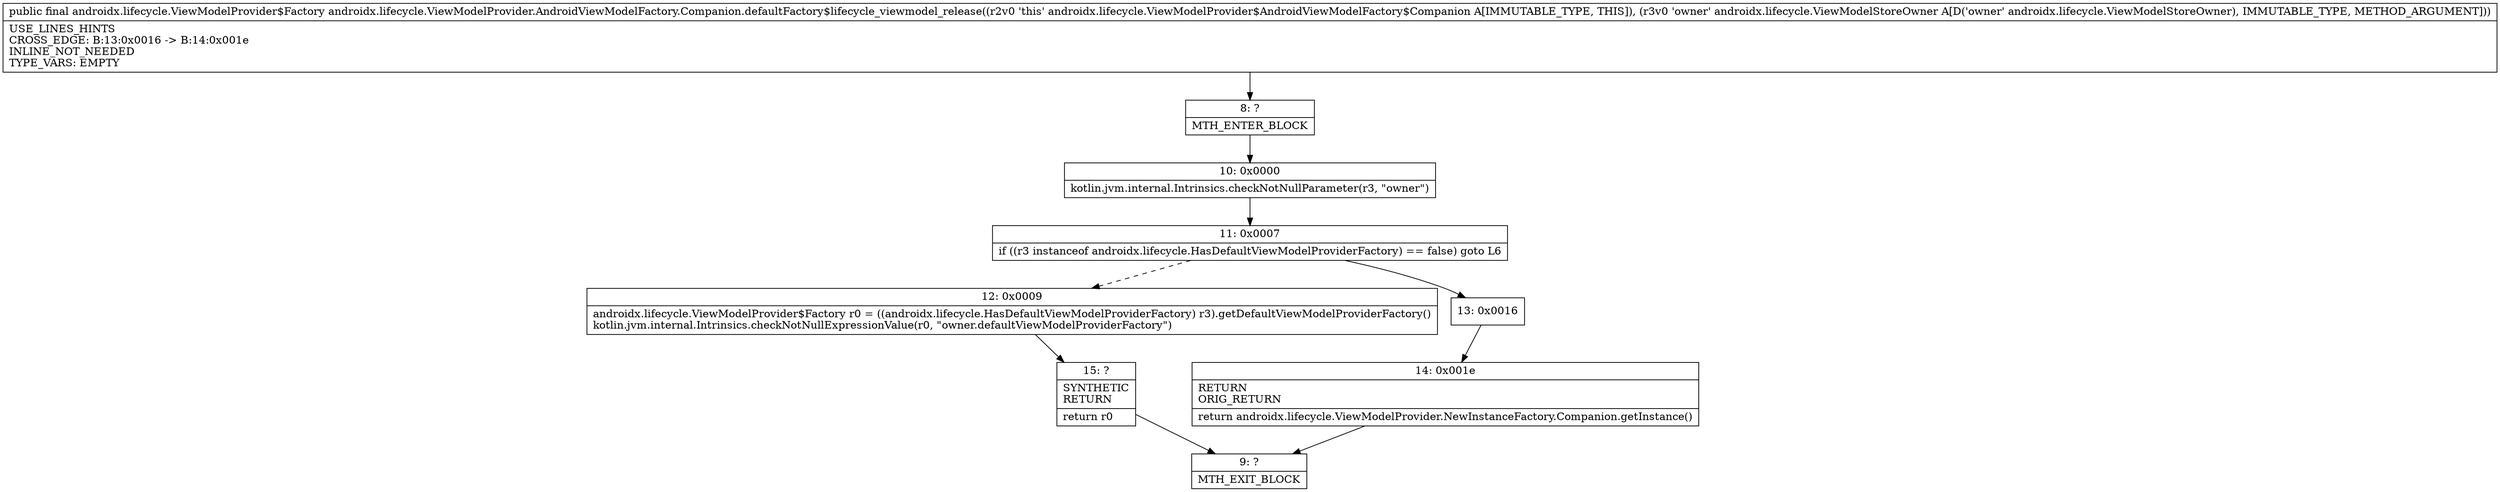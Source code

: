 digraph "CFG forandroidx.lifecycle.ViewModelProvider.AndroidViewModelFactory.Companion.defaultFactory$lifecycle_viewmodel_release(Landroidx\/lifecycle\/ViewModelStoreOwner;)Landroidx\/lifecycle\/ViewModelProvider$Factory;" {
Node_8 [shape=record,label="{8\:\ ?|MTH_ENTER_BLOCK\l}"];
Node_10 [shape=record,label="{10\:\ 0x0000|kotlin.jvm.internal.Intrinsics.checkNotNullParameter(r3, \"owner\")\l}"];
Node_11 [shape=record,label="{11\:\ 0x0007|if ((r3 instanceof androidx.lifecycle.HasDefaultViewModelProviderFactory) == false) goto L6\l}"];
Node_12 [shape=record,label="{12\:\ 0x0009|androidx.lifecycle.ViewModelProvider$Factory r0 = ((androidx.lifecycle.HasDefaultViewModelProviderFactory) r3).getDefaultViewModelProviderFactory()\lkotlin.jvm.internal.Intrinsics.checkNotNullExpressionValue(r0, \"owner.defaultViewModelProviderFactory\")\l}"];
Node_15 [shape=record,label="{15\:\ ?|SYNTHETIC\lRETURN\l|return r0\l}"];
Node_9 [shape=record,label="{9\:\ ?|MTH_EXIT_BLOCK\l}"];
Node_13 [shape=record,label="{13\:\ 0x0016}"];
Node_14 [shape=record,label="{14\:\ 0x001e|RETURN\lORIG_RETURN\l|return androidx.lifecycle.ViewModelProvider.NewInstanceFactory.Companion.getInstance()\l}"];
MethodNode[shape=record,label="{public final androidx.lifecycle.ViewModelProvider$Factory androidx.lifecycle.ViewModelProvider.AndroidViewModelFactory.Companion.defaultFactory$lifecycle_viewmodel_release((r2v0 'this' androidx.lifecycle.ViewModelProvider$AndroidViewModelFactory$Companion A[IMMUTABLE_TYPE, THIS]), (r3v0 'owner' androidx.lifecycle.ViewModelStoreOwner A[D('owner' androidx.lifecycle.ViewModelStoreOwner), IMMUTABLE_TYPE, METHOD_ARGUMENT]))  | USE_LINES_HINTS\lCROSS_EDGE: B:13:0x0016 \-\> B:14:0x001e\lINLINE_NOT_NEEDED\lTYPE_VARS: EMPTY\l}"];
MethodNode -> Node_8;Node_8 -> Node_10;
Node_10 -> Node_11;
Node_11 -> Node_12[style=dashed];
Node_11 -> Node_13;
Node_12 -> Node_15;
Node_15 -> Node_9;
Node_13 -> Node_14;
Node_14 -> Node_9;
}

